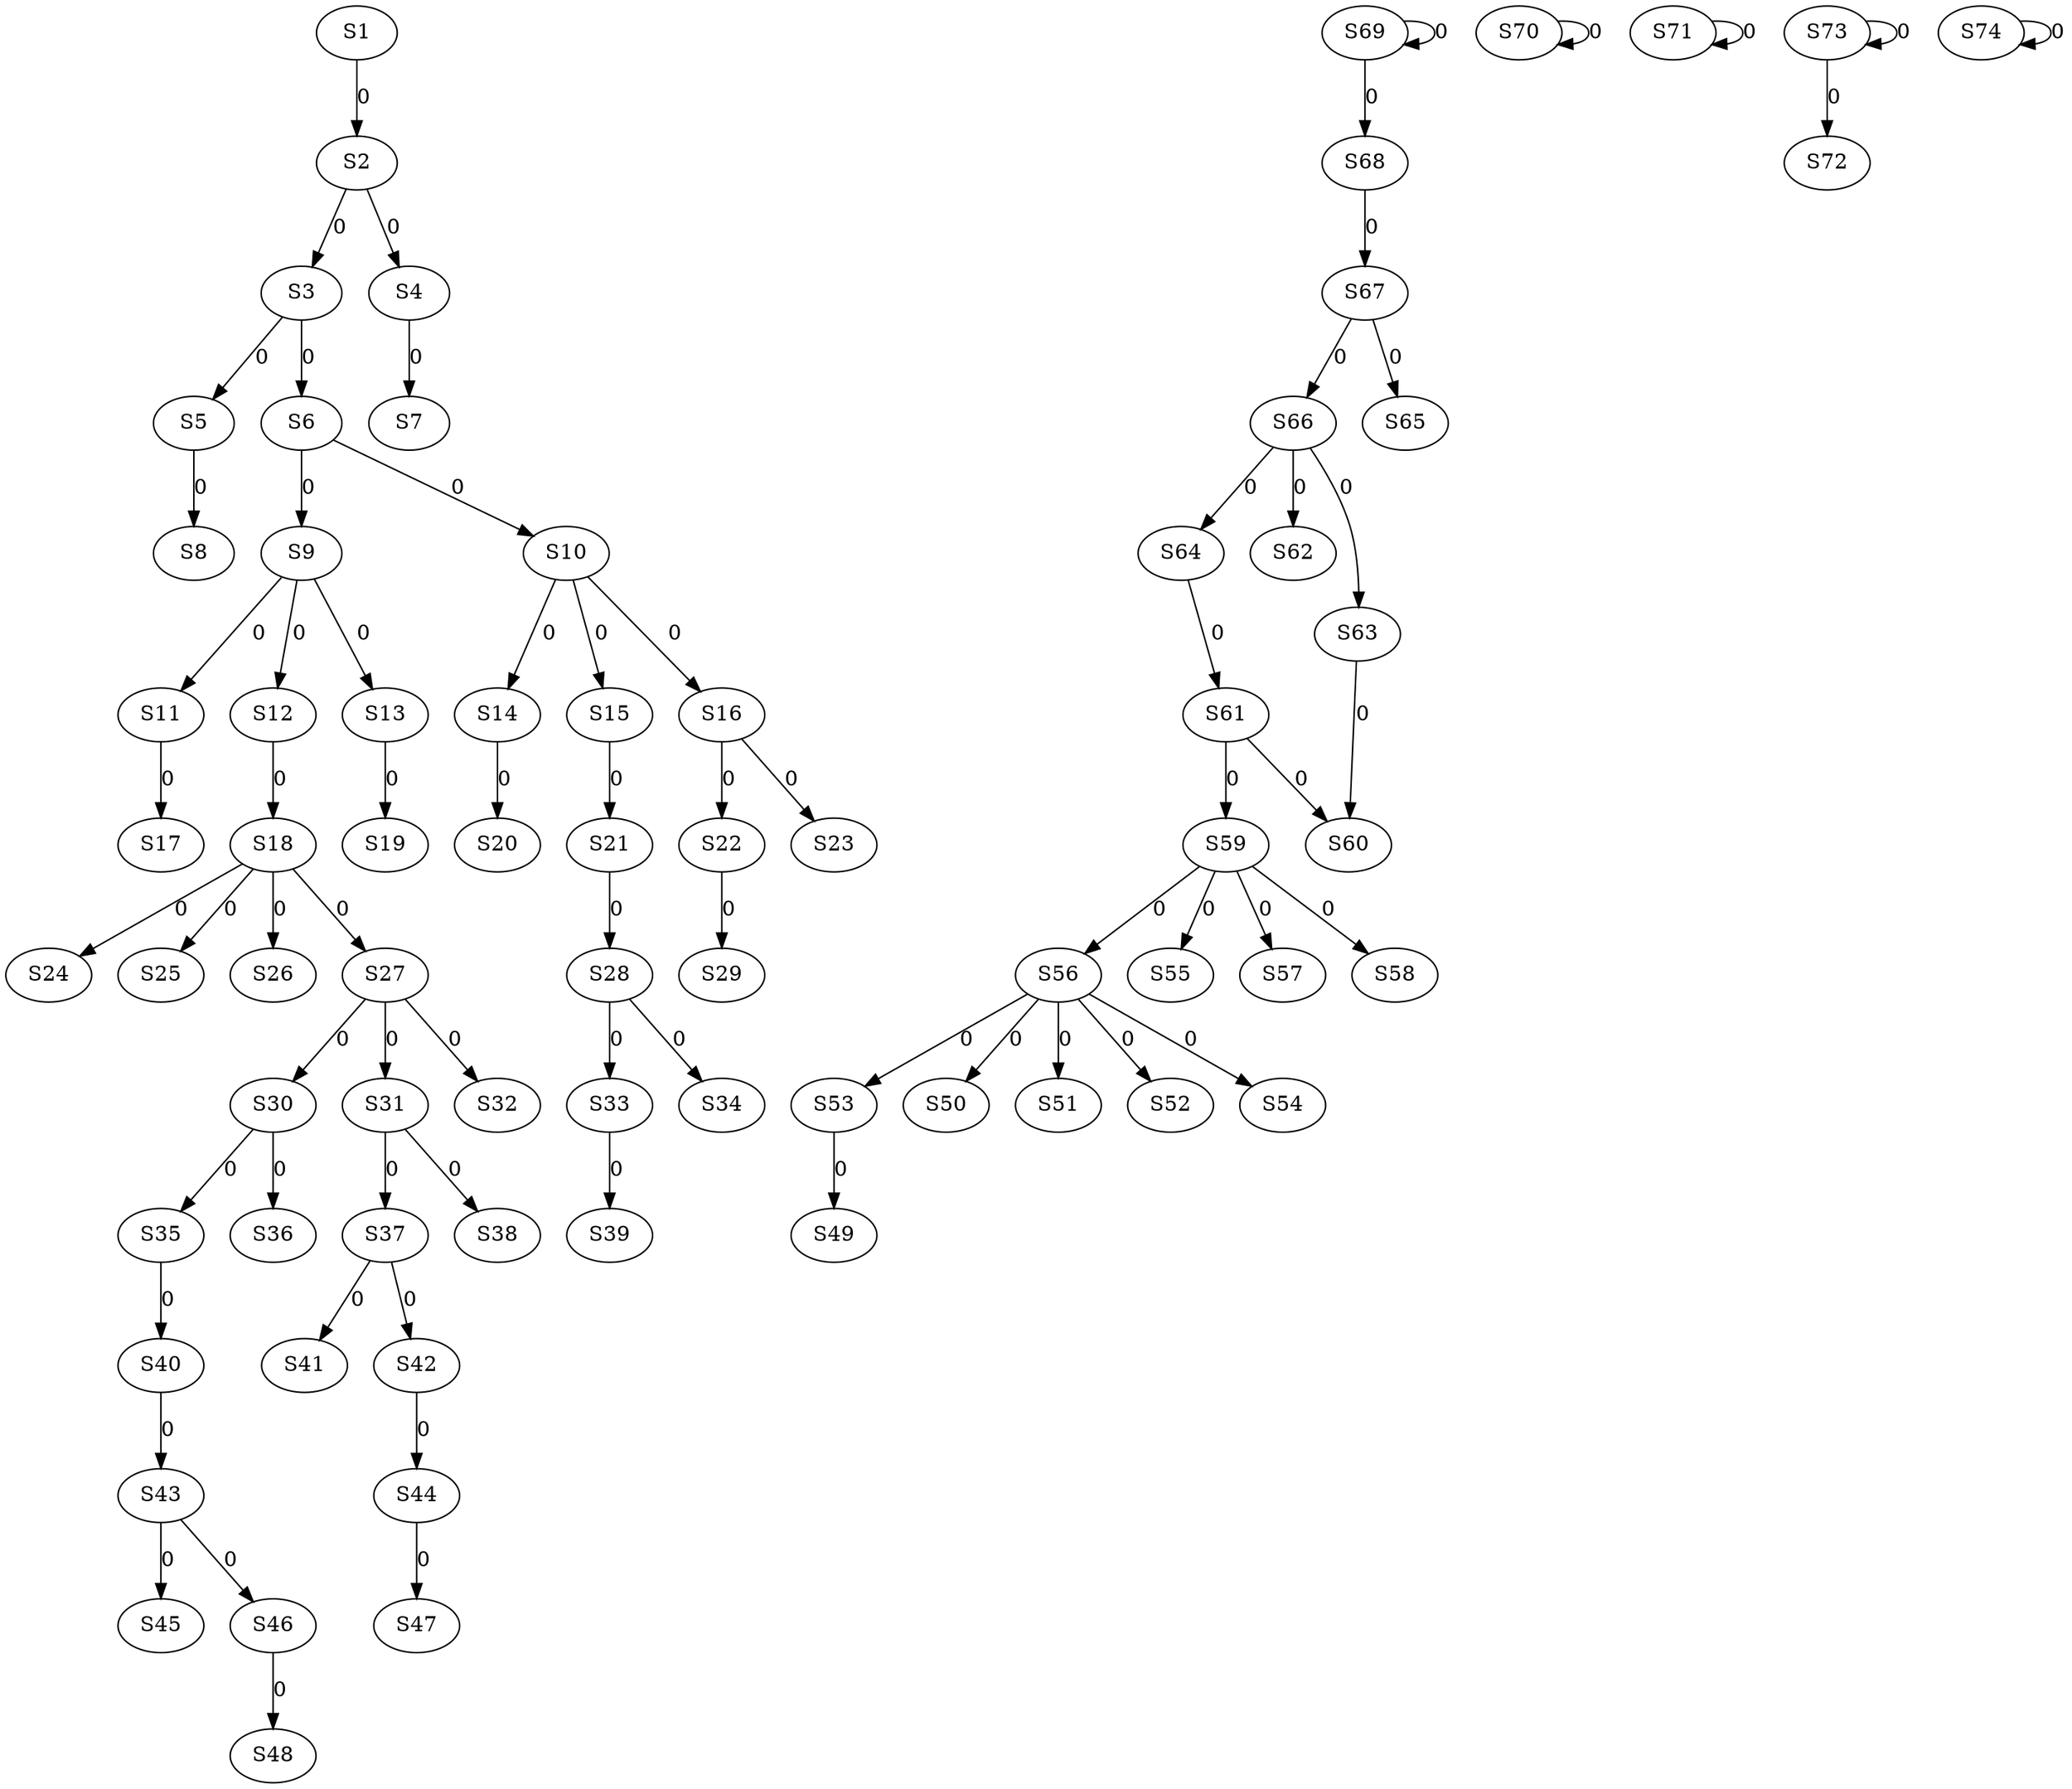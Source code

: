 strict digraph {
	S1 -> S2 [ label = 0 ];
	S2 -> S3 [ label = 0 ];
	S2 -> S4 [ label = 0 ];
	S3 -> S5 [ label = 0 ];
	S3 -> S6 [ label = 0 ];
	S4 -> S7 [ label = 0 ];
	S5 -> S8 [ label = 0 ];
	S6 -> S9 [ label = 0 ];
	S6 -> S10 [ label = 0 ];
	S9 -> S11 [ label = 0 ];
	S9 -> S12 [ label = 0 ];
	S9 -> S13 [ label = 0 ];
	S10 -> S14 [ label = 0 ];
	S10 -> S15 [ label = 0 ];
	S10 -> S16 [ label = 0 ];
	S11 -> S17 [ label = 0 ];
	S12 -> S18 [ label = 0 ];
	S13 -> S19 [ label = 0 ];
	S14 -> S20 [ label = 0 ];
	S15 -> S21 [ label = 0 ];
	S16 -> S22 [ label = 0 ];
	S16 -> S23 [ label = 0 ];
	S18 -> S24 [ label = 0 ];
	S18 -> S25 [ label = 0 ];
	S18 -> S26 [ label = 0 ];
	S18 -> S27 [ label = 0 ];
	S21 -> S28 [ label = 0 ];
	S22 -> S29 [ label = 0 ];
	S27 -> S30 [ label = 0 ];
	S27 -> S31 [ label = 0 ];
	S27 -> S32 [ label = 0 ];
	S28 -> S33 [ label = 0 ];
	S28 -> S34 [ label = 0 ];
	S30 -> S35 [ label = 0 ];
	S30 -> S36 [ label = 0 ];
	S31 -> S37 [ label = 0 ];
	S31 -> S38 [ label = 0 ];
	S33 -> S39 [ label = 0 ];
	S35 -> S40 [ label = 0 ];
	S37 -> S41 [ label = 0 ];
	S37 -> S42 [ label = 0 ];
	S40 -> S43 [ label = 0 ];
	S42 -> S44 [ label = 0 ];
	S43 -> S45 [ label = 0 ];
	S43 -> S46 [ label = 0 ];
	S44 -> S47 [ label = 0 ];
	S46 -> S48 [ label = 0 ];
	S53 -> S49 [ label = 0 ];
	S56 -> S50 [ label = 0 ];
	S56 -> S51 [ label = 0 ];
	S56 -> S52 [ label = 0 ];
	S56 -> S53 [ label = 0 ];
	S56 -> S54 [ label = 0 ];
	S59 -> S55 [ label = 0 ];
	S59 -> S56 [ label = 0 ];
	S59 -> S57 [ label = 0 ];
	S59 -> S58 [ label = 0 ];
	S61 -> S59 [ label = 0 ];
	S61 -> S60 [ label = 0 ];
	S64 -> S61 [ label = 0 ];
	S66 -> S62 [ label = 0 ];
	S66 -> S63 [ label = 0 ];
	S66 -> S64 [ label = 0 ];
	S67 -> S65 [ label = 0 ];
	S67 -> S66 [ label = 0 ];
	S68 -> S67 [ label = 0 ];
	S69 -> S68 [ label = 0 ];
	S69 -> S69 [ label = 0 ];
	S70 -> S70 [ label = 0 ];
	S71 -> S71 [ label = 0 ];
	S73 -> S72 [ label = 0 ];
	S73 -> S73 [ label = 0 ];
	S74 -> S74 [ label = 0 ];
	S63 -> S60 [ label = 0 ];
}